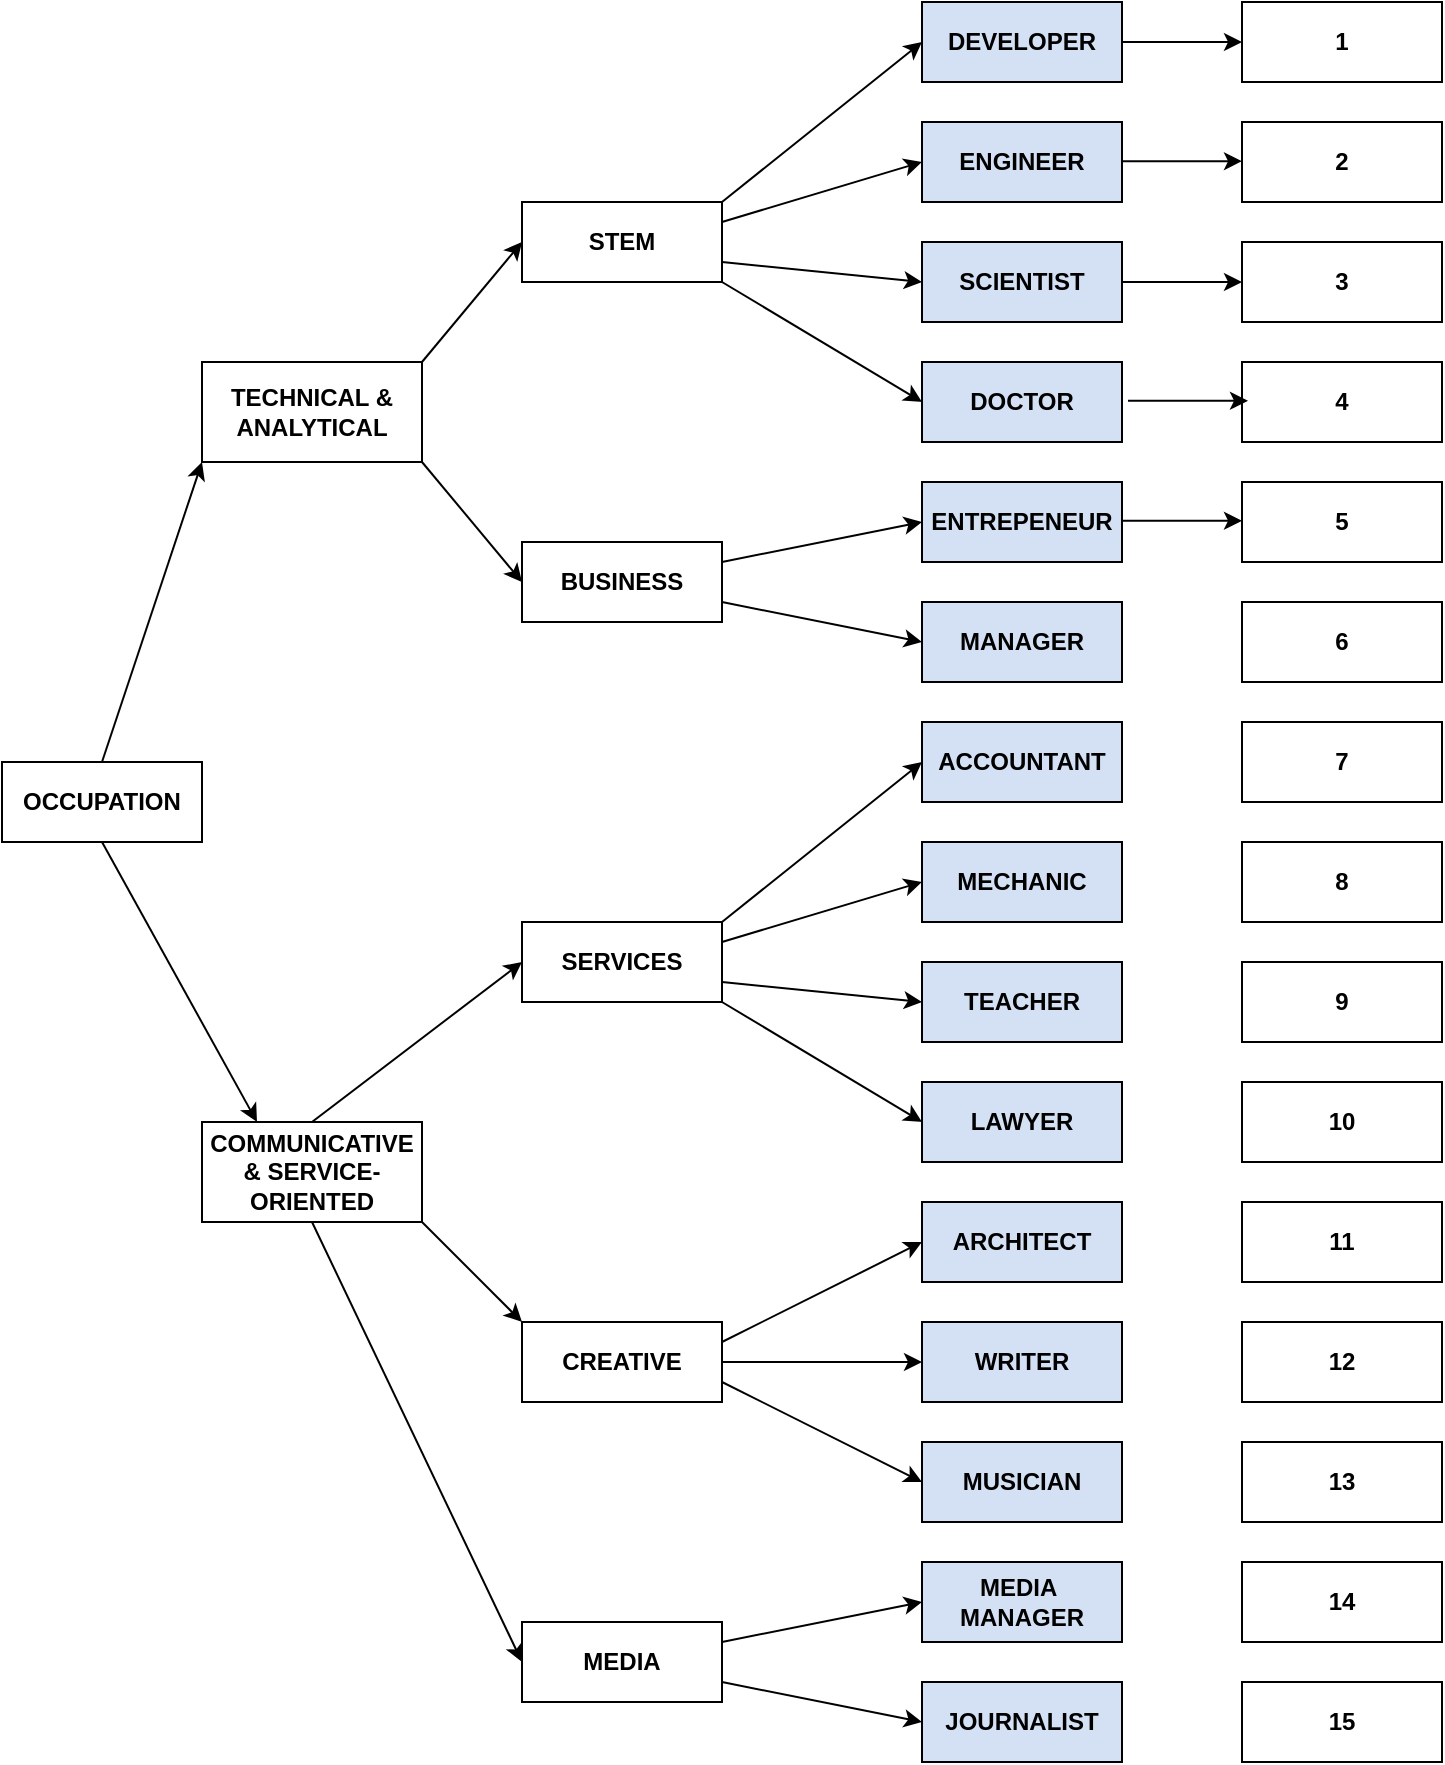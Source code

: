 <mxfile version="22.1.3" type="device">
  <diagram name="Página-1" id="ISCv18W82Yl7HlUTr54n">
    <mxGraphModel dx="3407" dy="2213" grid="1" gridSize="10" guides="1" tooltips="1" connect="1" arrows="1" fold="1" page="1" pageScale="1" pageWidth="827" pageHeight="1169" math="0" shadow="0">
      <root>
        <mxCell id="0" />
        <mxCell id="1" parent="0" />
        <mxCell id="SEekvYQBwNJy5eJfU6Gp-1" value="&lt;b&gt;STEM&lt;/b&gt;" style="rounded=0;whiteSpace=wrap;html=1;" vertex="1" parent="1">
          <mxGeometry x="80" width="100" height="40" as="geometry" />
        </mxCell>
        <mxCell id="SEekvYQBwNJy5eJfU6Gp-4" value="&lt;b&gt;MEDIA&lt;/b&gt;" style="rounded=0;whiteSpace=wrap;html=1;" vertex="1" parent="1">
          <mxGeometry x="80" y="710" width="100" height="40" as="geometry" />
        </mxCell>
        <mxCell id="SEekvYQBwNJy5eJfU6Gp-5" value="&lt;b&gt;BUSINESS&lt;/b&gt;" style="rounded=0;whiteSpace=wrap;html=1;" vertex="1" parent="1">
          <mxGeometry x="80" y="170" width="100" height="40" as="geometry" />
        </mxCell>
        <mxCell id="SEekvYQBwNJy5eJfU6Gp-6" value="&lt;b&gt;SERVICES&lt;/b&gt;" style="rounded=0;whiteSpace=wrap;html=1;" vertex="1" parent="1">
          <mxGeometry x="80" y="360" width="100" height="40" as="geometry" />
        </mxCell>
        <mxCell id="SEekvYQBwNJy5eJfU6Gp-7" value="&lt;b&gt;CREATIVE&lt;/b&gt;" style="rounded=0;whiteSpace=wrap;html=1;" vertex="1" parent="1">
          <mxGeometry x="80" y="560" width="100" height="40" as="geometry" />
        </mxCell>
        <mxCell id="SEekvYQBwNJy5eJfU6Gp-8" value="&lt;b&gt;DEVELOPER&lt;/b&gt;" style="rounded=0;whiteSpace=wrap;html=1;fillColor=#D4E1F5;" vertex="1" parent="1">
          <mxGeometry x="280" y="-100" width="100" height="40" as="geometry" />
        </mxCell>
        <mxCell id="SEekvYQBwNJy5eJfU6Gp-9" value="&lt;b&gt;ENGINEER&lt;/b&gt;" style="rounded=0;whiteSpace=wrap;html=1;fillColor=#D4E1F5;" vertex="1" parent="1">
          <mxGeometry x="280" y="-40" width="100" height="40" as="geometry" />
        </mxCell>
        <mxCell id="SEekvYQBwNJy5eJfU6Gp-10" value="&lt;b&gt;SCIENTIST&lt;/b&gt;" style="rounded=0;whiteSpace=wrap;html=1;fillColor=#D4E1F5;" vertex="1" parent="1">
          <mxGeometry x="280" y="20" width="100" height="40" as="geometry" />
        </mxCell>
        <mxCell id="SEekvYQBwNJy5eJfU6Gp-20" value="&lt;b&gt;DOCTOR&lt;/b&gt;" style="rounded=0;whiteSpace=wrap;html=1;fillColor=#D4E1F5;" vertex="1" parent="1">
          <mxGeometry x="280" y="80" width="100" height="40" as="geometry" />
        </mxCell>
        <mxCell id="SEekvYQBwNJy5eJfU6Gp-21" value="&lt;b&gt;ARCHITECT&lt;/b&gt;" style="rounded=0;whiteSpace=wrap;html=1;fillColor=#D4E1F5;" vertex="1" parent="1">
          <mxGeometry x="280" y="500" width="100" height="40" as="geometry" />
        </mxCell>
        <mxCell id="SEekvYQBwNJy5eJfU6Gp-22" value="&lt;b&gt;MECHANIC&lt;/b&gt;" style="rounded=0;whiteSpace=wrap;html=1;fillColor=#D4E1F5;" vertex="1" parent="1">
          <mxGeometry x="280" y="320" width="100" height="40" as="geometry" />
        </mxCell>
        <mxCell id="SEekvYQBwNJy5eJfU6Gp-23" value="&lt;b&gt;ENTREPENEUR&lt;/b&gt;" style="rounded=0;whiteSpace=wrap;html=1;fillColor=#D4E1F5;" vertex="1" parent="1">
          <mxGeometry x="280" y="140" width="100" height="40" as="geometry" />
        </mxCell>
        <mxCell id="SEekvYQBwNJy5eJfU6Gp-24" value="&lt;b&gt;MANAGER&lt;/b&gt;" style="rounded=0;whiteSpace=wrap;html=1;fillColor=#D4E1F5;" vertex="1" parent="1">
          <mxGeometry x="280" y="200" width="100" height="40" as="geometry" />
        </mxCell>
        <mxCell id="SEekvYQBwNJy5eJfU6Gp-25" value="&lt;b&gt;MEDIA&amp;nbsp; MANAGER&lt;/b&gt;" style="rounded=0;whiteSpace=wrap;html=1;fillColor=#D4E1F5;" vertex="1" parent="1">
          <mxGeometry x="280" y="680" width="100" height="40" as="geometry" />
        </mxCell>
        <mxCell id="SEekvYQBwNJy5eJfU6Gp-26" value="&lt;b&gt;JOURNALIST&lt;/b&gt;" style="rounded=0;whiteSpace=wrap;html=1;fillColor=#D4E1F5;" vertex="1" parent="1">
          <mxGeometry x="280" y="740" width="100" height="40" as="geometry" />
        </mxCell>
        <mxCell id="SEekvYQBwNJy5eJfU6Gp-27" value="&lt;b&gt;LAWYER&lt;/b&gt;" style="rounded=0;whiteSpace=wrap;html=1;fillColor=#D4E1F5;" vertex="1" parent="1">
          <mxGeometry x="280" y="440" width="100" height="40" as="geometry" />
        </mxCell>
        <mxCell id="SEekvYQBwNJy5eJfU6Gp-28" value="&lt;b&gt;TEACHER&lt;/b&gt;" style="rounded=0;whiteSpace=wrap;html=1;fillColor=#D4E1F5;" vertex="1" parent="1">
          <mxGeometry x="280" y="380" width="100" height="40" as="geometry" />
        </mxCell>
        <mxCell id="SEekvYQBwNJy5eJfU6Gp-29" value="&lt;b&gt;ACCOUNTANT&lt;/b&gt;" style="rounded=0;whiteSpace=wrap;html=1;fillColor=#D4E1F5;" vertex="1" parent="1">
          <mxGeometry x="280" y="260" width="100" height="40" as="geometry" />
        </mxCell>
        <mxCell id="SEekvYQBwNJy5eJfU6Gp-30" value="&lt;b&gt;MUSICIAN&lt;/b&gt;" style="rounded=0;whiteSpace=wrap;html=1;fillColor=#D4E1F5;" vertex="1" parent="1">
          <mxGeometry x="280" y="620" width="100" height="40" as="geometry" />
        </mxCell>
        <mxCell id="SEekvYQBwNJy5eJfU6Gp-31" value="&lt;b&gt;WRITER&lt;/b&gt;" style="rounded=0;whiteSpace=wrap;html=1;fillColor=#D4E1F5;" vertex="1" parent="1">
          <mxGeometry x="280" y="560" width="100" height="40" as="geometry" />
        </mxCell>
        <mxCell id="SEekvYQBwNJy5eJfU6Gp-35" value="&lt;b&gt;1&lt;/b&gt;" style="rounded=0;whiteSpace=wrap;html=1;" vertex="1" parent="1">
          <mxGeometry x="440" y="-100" width="100" height="40" as="geometry" />
        </mxCell>
        <mxCell id="SEekvYQBwNJy5eJfU6Gp-36" value="&lt;b&gt;2&lt;/b&gt;" style="rounded=0;whiteSpace=wrap;html=1;" vertex="1" parent="1">
          <mxGeometry x="440" y="-40" width="100" height="40" as="geometry" />
        </mxCell>
        <mxCell id="SEekvYQBwNJy5eJfU6Gp-37" value="&lt;b&gt;3&lt;/b&gt;" style="rounded=0;whiteSpace=wrap;html=1;" vertex="1" parent="1">
          <mxGeometry x="440" y="20" width="100" height="40" as="geometry" />
        </mxCell>
        <mxCell id="SEekvYQBwNJy5eJfU6Gp-38" value="&lt;b&gt;4&lt;/b&gt;" style="rounded=0;whiteSpace=wrap;html=1;" vertex="1" parent="1">
          <mxGeometry x="440" y="80" width="100" height="40" as="geometry" />
        </mxCell>
        <mxCell id="SEekvYQBwNJy5eJfU6Gp-39" value="&lt;b&gt;5&lt;/b&gt;" style="rounded=0;whiteSpace=wrap;html=1;" vertex="1" parent="1">
          <mxGeometry x="440" y="140" width="100" height="40" as="geometry" />
        </mxCell>
        <mxCell id="SEekvYQBwNJy5eJfU6Gp-40" value="&lt;b&gt;6&lt;/b&gt;" style="rounded=0;whiteSpace=wrap;html=1;" vertex="1" parent="1">
          <mxGeometry x="440" y="200" width="100" height="40" as="geometry" />
        </mxCell>
        <mxCell id="SEekvYQBwNJy5eJfU6Gp-41" value="&lt;b&gt;7&lt;/b&gt;" style="rounded=0;whiteSpace=wrap;html=1;" vertex="1" parent="1">
          <mxGeometry x="440" y="260" width="100" height="40" as="geometry" />
        </mxCell>
        <mxCell id="SEekvYQBwNJy5eJfU6Gp-42" value="&lt;b&gt;8&lt;/b&gt;" style="rounded=0;whiteSpace=wrap;html=1;" vertex="1" parent="1">
          <mxGeometry x="440" y="320" width="100" height="40" as="geometry" />
        </mxCell>
        <mxCell id="SEekvYQBwNJy5eJfU6Gp-43" value="&lt;b&gt;9&lt;/b&gt;" style="rounded=0;whiteSpace=wrap;html=1;" vertex="1" parent="1">
          <mxGeometry x="440" y="380" width="100" height="40" as="geometry" />
        </mxCell>
        <mxCell id="SEekvYQBwNJy5eJfU6Gp-44" value="&lt;b&gt;10&lt;/b&gt;" style="rounded=0;whiteSpace=wrap;html=1;" vertex="1" parent="1">
          <mxGeometry x="440" y="440" width="100" height="40" as="geometry" />
        </mxCell>
        <mxCell id="SEekvYQBwNJy5eJfU6Gp-45" value="&lt;b&gt;11&lt;/b&gt;" style="rounded=0;whiteSpace=wrap;html=1;" vertex="1" parent="1">
          <mxGeometry x="440" y="500" width="100" height="40" as="geometry" />
        </mxCell>
        <mxCell id="SEekvYQBwNJy5eJfU6Gp-46" value="&lt;b&gt;12&lt;/b&gt;" style="rounded=0;whiteSpace=wrap;html=1;" vertex="1" parent="1">
          <mxGeometry x="440" y="560" width="100" height="40" as="geometry" />
        </mxCell>
        <mxCell id="SEekvYQBwNJy5eJfU6Gp-47" value="&lt;b&gt;13&lt;/b&gt;" style="rounded=0;whiteSpace=wrap;html=1;" vertex="1" parent="1">
          <mxGeometry x="440" y="620" width="100" height="40" as="geometry" />
        </mxCell>
        <mxCell id="SEekvYQBwNJy5eJfU6Gp-48" value="&lt;b&gt;14&lt;/b&gt;" style="rounded=0;whiteSpace=wrap;html=1;" vertex="1" parent="1">
          <mxGeometry x="440" y="680" width="100" height="40" as="geometry" />
        </mxCell>
        <mxCell id="SEekvYQBwNJy5eJfU6Gp-49" value="&lt;b&gt;15&lt;/b&gt;" style="rounded=0;whiteSpace=wrap;html=1;" vertex="1" parent="1">
          <mxGeometry x="440" y="740" width="100" height="40" as="geometry" />
        </mxCell>
        <mxCell id="SEekvYQBwNJy5eJfU6Gp-50" value="" style="endArrow=classic;html=1;rounded=0;entryX=0;entryY=0.5;entryDx=0;entryDy=0;exitX=1;exitY=0;exitDx=0;exitDy=0;" edge="1" parent="1" source="SEekvYQBwNJy5eJfU6Gp-1" target="SEekvYQBwNJy5eJfU6Gp-8">
          <mxGeometry width="50" height="50" relative="1" as="geometry">
            <mxPoint x="430" y="330" as="sourcePoint" />
            <mxPoint x="480" y="280" as="targetPoint" />
          </mxGeometry>
        </mxCell>
        <mxCell id="SEekvYQBwNJy5eJfU6Gp-51" value="" style="endArrow=classic;html=1;rounded=0;entryX=0;entryY=0.5;entryDx=0;entryDy=0;exitX=1;exitY=0.5;exitDx=0;exitDy=0;" edge="1" parent="1" source="SEekvYQBwNJy5eJfU6Gp-8" target="SEekvYQBwNJy5eJfU6Gp-35">
          <mxGeometry width="50" height="50" relative="1" as="geometry">
            <mxPoint x="190" y="10" as="sourcePoint" />
            <mxPoint x="290" y="-70" as="targetPoint" />
          </mxGeometry>
        </mxCell>
        <mxCell id="SEekvYQBwNJy5eJfU6Gp-52" value="" style="endArrow=classic;html=1;rounded=0;entryX=0;entryY=0.5;entryDx=0;entryDy=0;exitX=1;exitY=0.25;exitDx=0;exitDy=0;" edge="1" parent="1" source="SEekvYQBwNJy5eJfU6Gp-5" target="SEekvYQBwNJy5eJfU6Gp-23">
          <mxGeometry width="50" height="50" relative="1" as="geometry">
            <mxPoint x="180" y="160" as="sourcePoint" />
            <mxPoint x="280" y="80" as="targetPoint" />
          </mxGeometry>
        </mxCell>
        <mxCell id="SEekvYQBwNJy5eJfU6Gp-53" value="" style="endArrow=classic;html=1;rounded=0;entryX=0;entryY=0.5;entryDx=0;entryDy=0;exitX=1;exitY=0;exitDx=0;exitDy=0;" edge="1" parent="1" source="SEekvYQBwNJy5eJfU6Gp-6" target="SEekvYQBwNJy5eJfU6Gp-29">
          <mxGeometry width="50" height="50" relative="1" as="geometry">
            <mxPoint x="180" y="320" as="sourcePoint" />
            <mxPoint x="280" y="260" as="targetPoint" />
            <Array as="points" />
          </mxGeometry>
        </mxCell>
        <mxCell id="SEekvYQBwNJy5eJfU6Gp-55" value="" style="endArrow=classic;html=1;rounded=0;entryX=0;entryY=0.5;entryDx=0;entryDy=0;exitX=1;exitY=0.25;exitDx=0;exitDy=0;" edge="1" parent="1" source="SEekvYQBwNJy5eJfU6Gp-1" target="SEekvYQBwNJy5eJfU6Gp-9">
          <mxGeometry width="50" height="50" relative="1" as="geometry">
            <mxPoint x="400" y="330" as="sourcePoint" />
            <mxPoint x="450" y="280" as="targetPoint" />
          </mxGeometry>
        </mxCell>
        <mxCell id="SEekvYQBwNJy5eJfU6Gp-56" value="" style="endArrow=classic;html=1;rounded=0;entryX=0;entryY=0.5;entryDx=0;entryDy=0;exitX=1;exitY=0.75;exitDx=0;exitDy=0;" edge="1" parent="1" source="SEekvYQBwNJy5eJfU6Gp-1" target="SEekvYQBwNJy5eJfU6Gp-10">
          <mxGeometry width="50" height="50" relative="1" as="geometry">
            <mxPoint x="180" y="20" as="sourcePoint" />
            <mxPoint x="290" y="-10" as="targetPoint" />
          </mxGeometry>
        </mxCell>
        <mxCell id="SEekvYQBwNJy5eJfU6Gp-57" value="" style="endArrow=classic;html=1;rounded=0;entryX=0;entryY=0.5;entryDx=0;entryDy=0;exitX=1;exitY=0.5;exitDx=0;exitDy=0;" edge="1" parent="1">
          <mxGeometry width="50" height="50" relative="1" as="geometry">
            <mxPoint x="380" y="-20.4" as="sourcePoint" />
            <mxPoint x="440" y="-20.4" as="targetPoint" />
          </mxGeometry>
        </mxCell>
        <mxCell id="SEekvYQBwNJy5eJfU6Gp-59" value="" style="endArrow=classic;html=1;rounded=0;entryX=0;entryY=0.5;entryDx=0;entryDy=0;exitX=1;exitY=0.5;exitDx=0;exitDy=0;" edge="1" parent="1">
          <mxGeometry width="50" height="50" relative="1" as="geometry">
            <mxPoint x="380" y="40" as="sourcePoint" />
            <mxPoint x="440" y="40" as="targetPoint" />
          </mxGeometry>
        </mxCell>
        <mxCell id="SEekvYQBwNJy5eJfU6Gp-60" value="" style="endArrow=classic;html=1;rounded=0;entryX=0;entryY=0.5;entryDx=0;entryDy=0;exitX=1;exitY=0.5;exitDx=0;exitDy=0;" edge="1" parent="1">
          <mxGeometry width="50" height="50" relative="1" as="geometry">
            <mxPoint x="383" y="99.41" as="sourcePoint" />
            <mxPoint x="443" y="99.41" as="targetPoint" />
          </mxGeometry>
        </mxCell>
        <mxCell id="SEekvYQBwNJy5eJfU6Gp-61" value="" style="endArrow=classic;html=1;rounded=0;entryX=0;entryY=0.5;entryDx=0;entryDy=0;exitX=1;exitY=0.5;exitDx=0;exitDy=0;" edge="1" parent="1">
          <mxGeometry width="50" height="50" relative="1" as="geometry">
            <mxPoint x="380" y="159.41" as="sourcePoint" />
            <mxPoint x="440" y="159.41" as="targetPoint" />
          </mxGeometry>
        </mxCell>
        <mxCell id="SEekvYQBwNJy5eJfU6Gp-62" value="" style="endArrow=classic;html=1;rounded=0;entryX=0;entryY=0.5;entryDx=0;entryDy=0;exitX=1;exitY=0.75;exitDx=0;exitDy=0;" edge="1" parent="1" source="SEekvYQBwNJy5eJfU6Gp-5" target="SEekvYQBwNJy5eJfU6Gp-24">
          <mxGeometry width="50" height="50" relative="1" as="geometry">
            <mxPoint x="190" y="180" as="sourcePoint" />
            <mxPoint x="290" y="170" as="targetPoint" />
          </mxGeometry>
        </mxCell>
        <mxCell id="SEekvYQBwNJy5eJfU6Gp-63" value="" style="endArrow=classic;html=1;rounded=0;entryX=0;entryY=0.5;entryDx=0;entryDy=0;exitX=1;exitY=1;exitDx=0;exitDy=0;" edge="1" parent="1" source="SEekvYQBwNJy5eJfU6Gp-1" target="SEekvYQBwNJy5eJfU6Gp-20">
          <mxGeometry width="50" height="50" relative="1" as="geometry">
            <mxPoint x="190" y="50" as="sourcePoint" />
            <mxPoint x="290" y="50" as="targetPoint" />
          </mxGeometry>
        </mxCell>
        <mxCell id="SEekvYQBwNJy5eJfU6Gp-64" value="" style="endArrow=classic;html=1;rounded=0;entryX=0;entryY=0.5;entryDx=0;entryDy=0;exitX=1;exitY=0.25;exitDx=0;exitDy=0;" edge="1" parent="1" source="SEekvYQBwNJy5eJfU6Gp-6" target="SEekvYQBwNJy5eJfU6Gp-22">
          <mxGeometry width="50" height="50" relative="1" as="geometry">
            <mxPoint x="190" y="380" as="sourcePoint" />
            <mxPoint x="290" y="290" as="targetPoint" />
          </mxGeometry>
        </mxCell>
        <mxCell id="SEekvYQBwNJy5eJfU6Gp-65" value="" style="endArrow=classic;html=1;rounded=0;entryX=0;entryY=0.5;entryDx=0;entryDy=0;exitX=1;exitY=0.75;exitDx=0;exitDy=0;" edge="1" parent="1" source="SEekvYQBwNJy5eJfU6Gp-6" target="SEekvYQBwNJy5eJfU6Gp-28">
          <mxGeometry width="50" height="50" relative="1" as="geometry">
            <mxPoint x="200" y="340" as="sourcePoint" />
            <mxPoint x="300" y="300" as="targetPoint" />
          </mxGeometry>
        </mxCell>
        <mxCell id="SEekvYQBwNJy5eJfU6Gp-66" value="" style="endArrow=classic;html=1;rounded=0;entryX=0;entryY=0.5;entryDx=0;entryDy=0;exitX=1;exitY=1;exitDx=0;exitDy=0;" edge="1" parent="1" source="SEekvYQBwNJy5eJfU6Gp-6" target="SEekvYQBwNJy5eJfU6Gp-27">
          <mxGeometry width="50" height="50" relative="1" as="geometry">
            <mxPoint x="210" y="350" as="sourcePoint" />
            <mxPoint x="310" y="310" as="targetPoint" />
          </mxGeometry>
        </mxCell>
        <mxCell id="SEekvYQBwNJy5eJfU6Gp-67" value="" style="endArrow=classic;html=1;rounded=0;entryX=0;entryY=0.5;entryDx=0;entryDy=0;exitX=1;exitY=0.25;exitDx=0;exitDy=0;" edge="1" parent="1" source="SEekvYQBwNJy5eJfU6Gp-7" target="SEekvYQBwNJy5eJfU6Gp-21">
          <mxGeometry width="50" height="50" relative="1" as="geometry">
            <mxPoint x="180" y="499" as="sourcePoint" />
            <mxPoint x="280" y="499" as="targetPoint" />
          </mxGeometry>
        </mxCell>
        <mxCell id="SEekvYQBwNJy5eJfU6Gp-68" value="" style="endArrow=classic;html=1;rounded=0;entryX=0;entryY=0.5;entryDx=0;entryDy=0;exitX=1;exitY=0.75;exitDx=0;exitDy=0;" edge="1" parent="1" source="SEekvYQBwNJy5eJfU6Gp-4" target="SEekvYQBwNJy5eJfU6Gp-26">
          <mxGeometry width="50" height="50" relative="1" as="geometry">
            <mxPoint x="290" y="450" as="sourcePoint" />
            <mxPoint x="340" y="400" as="targetPoint" />
          </mxGeometry>
        </mxCell>
        <mxCell id="SEekvYQBwNJy5eJfU6Gp-69" value="" style="endArrow=classic;html=1;rounded=0;entryX=0;entryY=0.5;entryDx=0;entryDy=0;exitX=1;exitY=0.25;exitDx=0;exitDy=0;" edge="1" parent="1" source="SEekvYQBwNJy5eJfU6Gp-4" target="SEekvYQBwNJy5eJfU6Gp-25">
          <mxGeometry width="50" height="50" relative="1" as="geometry">
            <mxPoint x="190" y="690" as="sourcePoint" />
            <mxPoint x="290" y="770" as="targetPoint" />
          </mxGeometry>
        </mxCell>
        <mxCell id="SEekvYQBwNJy5eJfU6Gp-70" value="" style="endArrow=classic;html=1;rounded=0;entryX=0;entryY=0.5;entryDx=0;entryDy=0;exitX=1;exitY=0.75;exitDx=0;exitDy=0;" edge="1" parent="1" source="SEekvYQBwNJy5eJfU6Gp-7" target="SEekvYQBwNJy5eJfU6Gp-30">
          <mxGeometry width="50" height="50" relative="1" as="geometry">
            <mxPoint x="200" y="700" as="sourcePoint" />
            <mxPoint x="300" y="780" as="targetPoint" />
          </mxGeometry>
        </mxCell>
        <mxCell id="SEekvYQBwNJy5eJfU6Gp-71" value="" style="endArrow=classic;html=1;rounded=0;entryX=0;entryY=0.5;entryDx=0;entryDy=0;exitX=1;exitY=0.5;exitDx=0;exitDy=0;" edge="1" parent="1" source="SEekvYQBwNJy5eJfU6Gp-7" target="SEekvYQBwNJy5eJfU6Gp-31">
          <mxGeometry width="50" height="50" relative="1" as="geometry">
            <mxPoint x="210" y="710" as="sourcePoint" />
            <mxPoint x="310" y="790" as="targetPoint" />
          </mxGeometry>
        </mxCell>
        <mxCell id="SEekvYQBwNJy5eJfU6Gp-73" value="&lt;b&gt;OCCUPATION&lt;/b&gt;" style="rounded=0;whiteSpace=wrap;html=1;" vertex="1" parent="1">
          <mxGeometry x="-180" y="280" width="100" height="40" as="geometry" />
        </mxCell>
        <mxCell id="SEekvYQBwNJy5eJfU6Gp-74" value="&lt;b&gt;TECHNICAL &amp;amp; ANALYTICAL&lt;/b&gt;" style="rounded=0;whiteSpace=wrap;html=1;" vertex="1" parent="1">
          <mxGeometry x="-80" y="80" width="110" height="50" as="geometry" />
        </mxCell>
        <mxCell id="SEekvYQBwNJy5eJfU6Gp-75" value="&lt;b&gt;COMMUNICATIVE &amp;amp; SERVICE-ORIENTED&lt;/b&gt;" style="rounded=0;whiteSpace=wrap;html=1;" vertex="1" parent="1">
          <mxGeometry x="-80" y="460" width="110" height="50" as="geometry" />
        </mxCell>
        <mxCell id="SEekvYQBwNJy5eJfU6Gp-76" value="" style="endArrow=classic;html=1;rounded=0;entryX=0;entryY=0.5;entryDx=0;entryDy=0;exitX=1;exitY=0;exitDx=0;exitDy=0;" edge="1" parent="1" source="SEekvYQBwNJy5eJfU6Gp-74" target="SEekvYQBwNJy5eJfU6Gp-1">
          <mxGeometry width="50" height="50" relative="1" as="geometry">
            <mxPoint x="60" y="310" as="sourcePoint" />
            <mxPoint x="110" y="260" as="targetPoint" />
          </mxGeometry>
        </mxCell>
        <mxCell id="SEekvYQBwNJy5eJfU6Gp-77" value="" style="endArrow=classic;html=1;rounded=0;entryX=0;entryY=0.5;entryDx=0;entryDy=0;exitX=0.5;exitY=1;exitDx=0;exitDy=0;" edge="1" parent="1" source="SEekvYQBwNJy5eJfU6Gp-75" target="SEekvYQBwNJy5eJfU6Gp-4">
          <mxGeometry width="50" height="50" relative="1" as="geometry">
            <mxPoint x="60" y="310" as="sourcePoint" />
            <mxPoint x="110" y="260" as="targetPoint" />
          </mxGeometry>
        </mxCell>
        <mxCell id="SEekvYQBwNJy5eJfU6Gp-78" value="" style="endArrow=classic;html=1;rounded=0;entryX=0;entryY=0;entryDx=0;entryDy=0;exitX=1;exitY=1;exitDx=0;exitDy=0;" edge="1" parent="1" source="SEekvYQBwNJy5eJfU6Gp-75" target="SEekvYQBwNJy5eJfU6Gp-7">
          <mxGeometry width="50" height="50" relative="1" as="geometry">
            <mxPoint x="40" y="520" as="sourcePoint" />
            <mxPoint x="90" y="740" as="targetPoint" />
          </mxGeometry>
        </mxCell>
        <mxCell id="SEekvYQBwNJy5eJfU6Gp-79" value="" style="endArrow=classic;html=1;rounded=0;exitX=0.5;exitY=0;exitDx=0;exitDy=0;entryX=0;entryY=0.5;entryDx=0;entryDy=0;" edge="1" parent="1" source="SEekvYQBwNJy5eJfU6Gp-75" target="SEekvYQBwNJy5eJfU6Gp-6">
          <mxGeometry width="50" height="50" relative="1" as="geometry">
            <mxPoint x="60" y="310" as="sourcePoint" />
            <mxPoint x="110" y="260" as="targetPoint" />
          </mxGeometry>
        </mxCell>
        <mxCell id="SEekvYQBwNJy5eJfU6Gp-80" value="" style="endArrow=classic;html=1;rounded=0;entryX=0;entryY=0.5;entryDx=0;entryDy=0;exitX=1;exitY=1;exitDx=0;exitDy=0;" edge="1" parent="1" source="SEekvYQBwNJy5eJfU6Gp-74" target="SEekvYQBwNJy5eJfU6Gp-5">
          <mxGeometry width="50" height="50" relative="1" as="geometry">
            <mxPoint x="60" y="310" as="sourcePoint" />
            <mxPoint x="110" y="260" as="targetPoint" />
          </mxGeometry>
        </mxCell>
        <mxCell id="SEekvYQBwNJy5eJfU6Gp-81" value="" style="endArrow=classic;html=1;rounded=0;entryX=0;entryY=1;entryDx=0;entryDy=0;exitX=0.5;exitY=0;exitDx=0;exitDy=0;" edge="1" parent="1" source="SEekvYQBwNJy5eJfU6Gp-73" target="SEekvYQBwNJy5eJfU6Gp-74">
          <mxGeometry width="50" height="50" relative="1" as="geometry">
            <mxPoint x="60" y="310" as="sourcePoint" />
            <mxPoint x="110" y="260" as="targetPoint" />
          </mxGeometry>
        </mxCell>
        <mxCell id="SEekvYQBwNJy5eJfU6Gp-82" value="" style="endArrow=classic;html=1;rounded=0;entryX=0.25;entryY=0;entryDx=0;entryDy=0;exitX=0.5;exitY=1;exitDx=0;exitDy=0;" edge="1" parent="1" source="SEekvYQBwNJy5eJfU6Gp-73" target="SEekvYQBwNJy5eJfU6Gp-75">
          <mxGeometry width="50" height="50" relative="1" as="geometry">
            <mxPoint x="60" y="310" as="sourcePoint" />
            <mxPoint x="110" y="260" as="targetPoint" />
          </mxGeometry>
        </mxCell>
      </root>
    </mxGraphModel>
  </diagram>
</mxfile>

